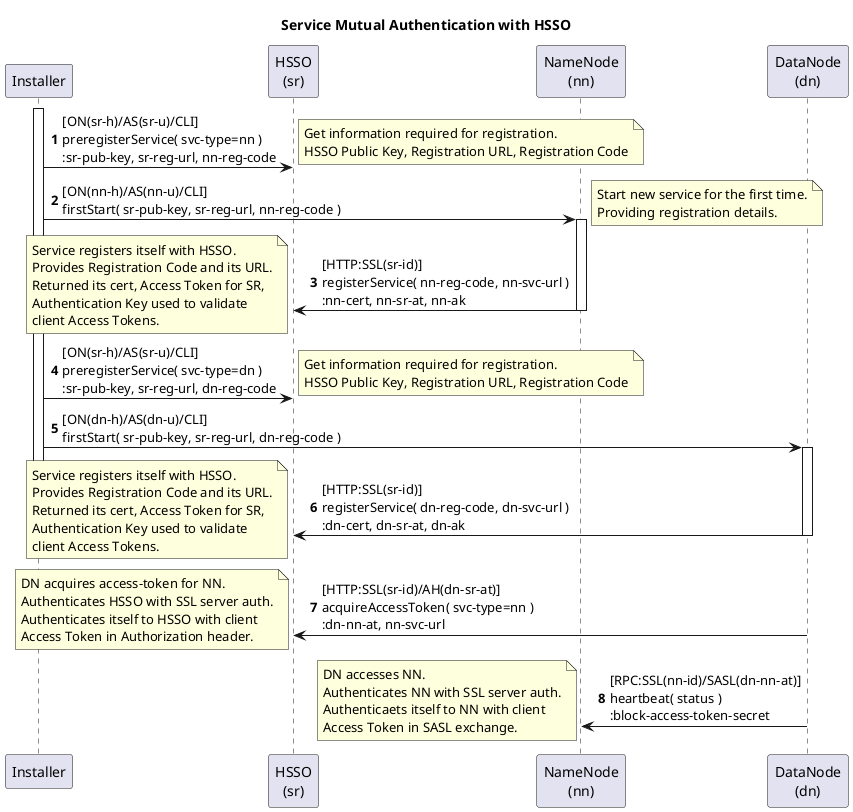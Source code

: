 @startuml
autonumber
title Service Mutual Authentication with HSSO

participant Installer as I
participant "HSSO\n(sr)" as SR
participant "NameNode\n(nn)" as NN
participant "DataNode\n(dn)" as DN

'sr = Service Registry
'nn = Name Node
'svc = Service
'cert = Certificate
'pub-key = Public Key
'pri-key = Private Key
'ms = Master Secret
'rc = Registration Code
'ak = Authentication Key (opaque unique key known only by SR and svc/c. Like Kerberos service password)
'at = Access Token (See structure below)
'sk = Session Key (opaque unique key shared between client and service. Like Kerberos SessionKey)
'id = Identity (as in the identity asserted via SSL handshake)
'[Protocol:ServerAuth(data)/ClientAuth(identity)]
'reg-code = Registration code.  Short lived one time code.

'Access Token Structure
'x-y-at = encrypted with x-sr-ak {
'           encrypted with y-sr-ak { x-id, y-id, x-attrs, x-privs, expiry, x-y-sk }
'           [x-id,] y-id, expiry, x-y-sk }
' For SASL Mutual Authentication:
'   Consumer decrypts access-token with x-sr-ak and sends (AH/SASL) inner encrypted part to Service as client auth.
'   Service decrypts with y-sr-ak and encrypts x-id with x-y-sk and returns result to Consumer.
'   Consumer decrypts result with x-y-sk and verifies result matches x-id as server auth.
' Note: This mechanism only used with SASL mutual auth required and SSL not available.

'TODO:ISSUE: What can someone do with a stolen *-*-ak or *-*-sk?

'I->oSR: [ON(sr-h)/AS(sr-u)/CLI]\nfirstServiceStart( sr-cert )
'  note right: Provide HSSO with its initial cluster specific cert.
  activate I
  I->SR: [ON(sr-h)/AS(sr-u)/CLI]\npreregisterService( svc-type=nn )\n:sr-pub-key, sr-reg-url, nn-reg-code
    note right: Get information required for registration.\nHSSO Public Key, Registration URL, Registration Code
  I->NN: [ON(nn-h)/AS(nn-u)/CLI]\nfirstStart( sr-pub-key, sr-reg-url, nn-reg-code )
    note right: Start new service for the first time.\nProviding registration details.
    activate NN
    NN->SR: [HTTP:SSL(sr-id)]\nregisterService( nn-reg-code, nn-svc-url )\n:nn-cert, nn-sr-at, nn-ak
    note left: Service registers itself with HSSO.\nProvides Registration Code and its URL.\nReturned its cert, Access Token for SR,\nAuthentication Key used to validate\nclient Access Tokens.
    deactivate NN

  I->SR: [ON(sr-h)/AS(sr-u)/CLI]\npreregisterService( svc-type=dn )\n:sr-pub-key, sr-reg-url, dn-reg-code
    note right: Get information required for registration.\nHSSO Public Key, Registration URL, Registration Code
  I->DN: [ON(dn-h)/AS(dn-u)/CLI]\nfirstStart( sr-pub-key, sr-reg-url, dn-reg-code )
    activate DN
    DN->SR: [HTTP:SSL(sr-id)]\nregisterService( dn-reg-code, dn-svc-url )\n:dn-cert, dn-sr-at, dn-ak
    note left: Service registers itself with HSSO.\nProvides Registration Code and its URL.\nReturned its cert, Access Token for SR,\nAuthentication Key used to validate\nclient Access Tokens.
    deactivate DN
  deactivate I

'note right DataNode must verify that sr-id from SSL matches sr-id in dn-sr-at
DN->SR: [HTTP:SSL(sr-id)/AH(dn-sr-at)]\nacquireAccessToken( svc-type=nn )\n:dn-nn-at, nn-svc-url
  note left: DN acquires access-token for NN.\nAuthenticates HSSO with SSL server auth.\nAuthenticates itself to HSSO with client\nAccess Token in Authorization header.

'note right DataNode must verify that nn-id from SSL matches nn-id in dn-nn-at.
'note right SASL can also provide mutual auth given access-token.
DN->NN: [RPC:SSL(nn-id)/SASL(dn-nn-at)]\nheartbeat( status )\n:block-access-token-secret
  note left: DN accesses NN.\nAuthenticates NN with SSL server auth.\nAuthenticaets itself to NN with client\nAccess Token in SASL exchange.

@enduml
